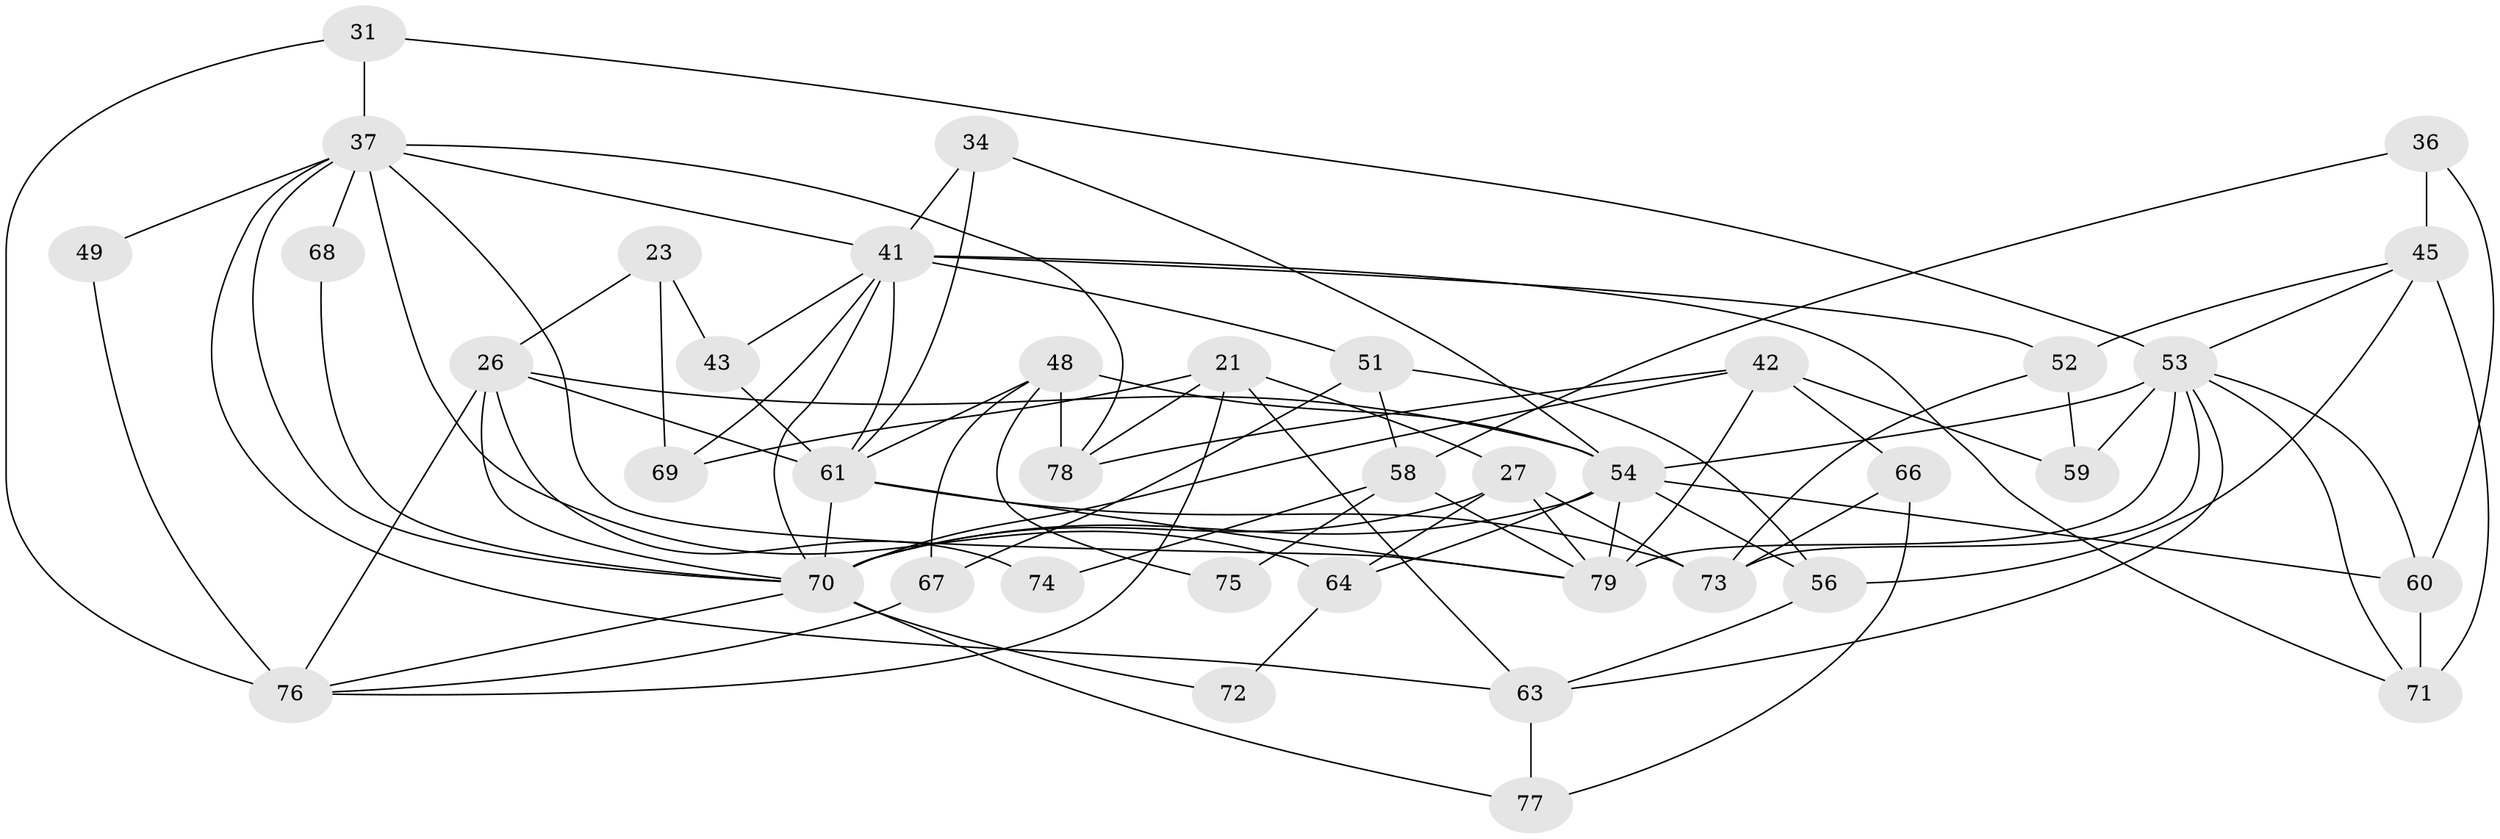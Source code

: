 // original degree distribution, {8: 0.012658227848101266, 4: 0.20253164556962025, 2: 0.12658227848101267, 5: 0.16455696202531644, 6: 0.12658227848101267, 3: 0.3291139240506329, 7: 0.0379746835443038}
// Generated by graph-tools (version 1.1) at 2025/54/03/04/25 21:54:02]
// undirected, 39 vertices, 91 edges
graph export_dot {
graph [start="1"]
  node [color=gray90,style=filled];
  21;
  23 [super="+10"];
  26 [super="+17"];
  27;
  31;
  34;
  36;
  37 [super="+1"];
  41 [super="+22+40"];
  42 [super="+9"];
  43 [super="+8"];
  45 [super="+24"];
  48 [super="+39"];
  49;
  51 [super="+11"];
  52 [super="+5"];
  53 [super="+50+38"];
  54 [super="+47+46+35"];
  56;
  58;
  59 [super="+33"];
  60 [super="+55"];
  61 [super="+16+19+12"];
  63;
  64 [super="+32"];
  66;
  67 [super="+14"];
  68;
  69 [super="+57"];
  70 [super="+62+30"];
  71 [super="+65"];
  72;
  73 [super="+44"];
  74;
  75;
  76 [super="+13+15"];
  77;
  78 [super="+2"];
  79 [super="+6+25+20"];
  21 -- 27;
  21 -- 63;
  21 -- 69;
  21 -- 78 [weight=2];
  21 -- 76;
  23 -- 69;
  23 -- 26 [weight=2];
  23 -- 43;
  26 -- 74 [weight=2];
  26 -- 76 [weight=3];
  26 -- 61;
  26 -- 54;
  26 -- 70;
  27 -- 64 [weight=2];
  27 -- 79;
  27 -- 73;
  27 -- 70;
  31 -- 53;
  31 -- 76;
  31 -- 37;
  34 -- 61;
  34 -- 41;
  34 -- 54;
  36 -- 60 [weight=2];
  36 -- 45 [weight=2];
  36 -- 58;
  37 -- 68;
  37 -- 64;
  37 -- 78;
  37 -- 49;
  37 -- 63;
  37 -- 79;
  37 -- 41;
  37 -- 70;
  41 -- 61;
  41 -- 43;
  41 -- 51 [weight=2];
  41 -- 71;
  41 -- 69 [weight=2];
  41 -- 52;
  41 -- 70;
  42 -- 66;
  42 -- 78;
  42 -- 79 [weight=3];
  42 -- 70 [weight=2];
  42 -- 59 [weight=2];
  43 -- 61 [weight=3];
  45 -- 56;
  45 -- 71;
  45 -- 53;
  45 -- 52;
  48 -- 78;
  48 -- 54;
  48 -- 75;
  48 -- 67;
  48 -- 61;
  49 -- 76;
  51 -- 56 [weight=2];
  51 -- 67;
  51 -- 58;
  52 -- 73 [weight=2];
  52 -- 59;
  53 -- 73;
  53 -- 79 [weight=3];
  53 -- 60;
  53 -- 71;
  53 -- 59;
  53 -- 63;
  53 -- 54 [weight=2];
  54 -- 64 [weight=2];
  54 -- 60;
  54 -- 79;
  54 -- 70 [weight=2];
  54 -- 56;
  56 -- 63;
  58 -- 74;
  58 -- 75;
  58 -- 79;
  60 -- 71 [weight=2];
  61 -- 73;
  61 -- 79 [weight=2];
  61 -- 70;
  63 -- 77;
  64 -- 72;
  66 -- 73;
  66 -- 77;
  67 -- 76 [weight=2];
  68 -- 70;
  70 -- 77;
  70 -- 72;
  70 -- 76;
}
